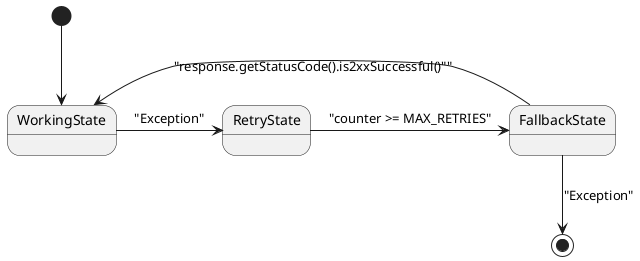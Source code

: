 @startuml
    [*] --> WorkingState
    WorkingState -> RetryState : "Exception"
    RetryState -> FallbackState : "counter >= MAX_RETRIES"
    FallbackState -> WorkingState : "response.getStatusCode().is2xxSuccessful()""
    FallbackState --> [*] : "Exception"
@enduml